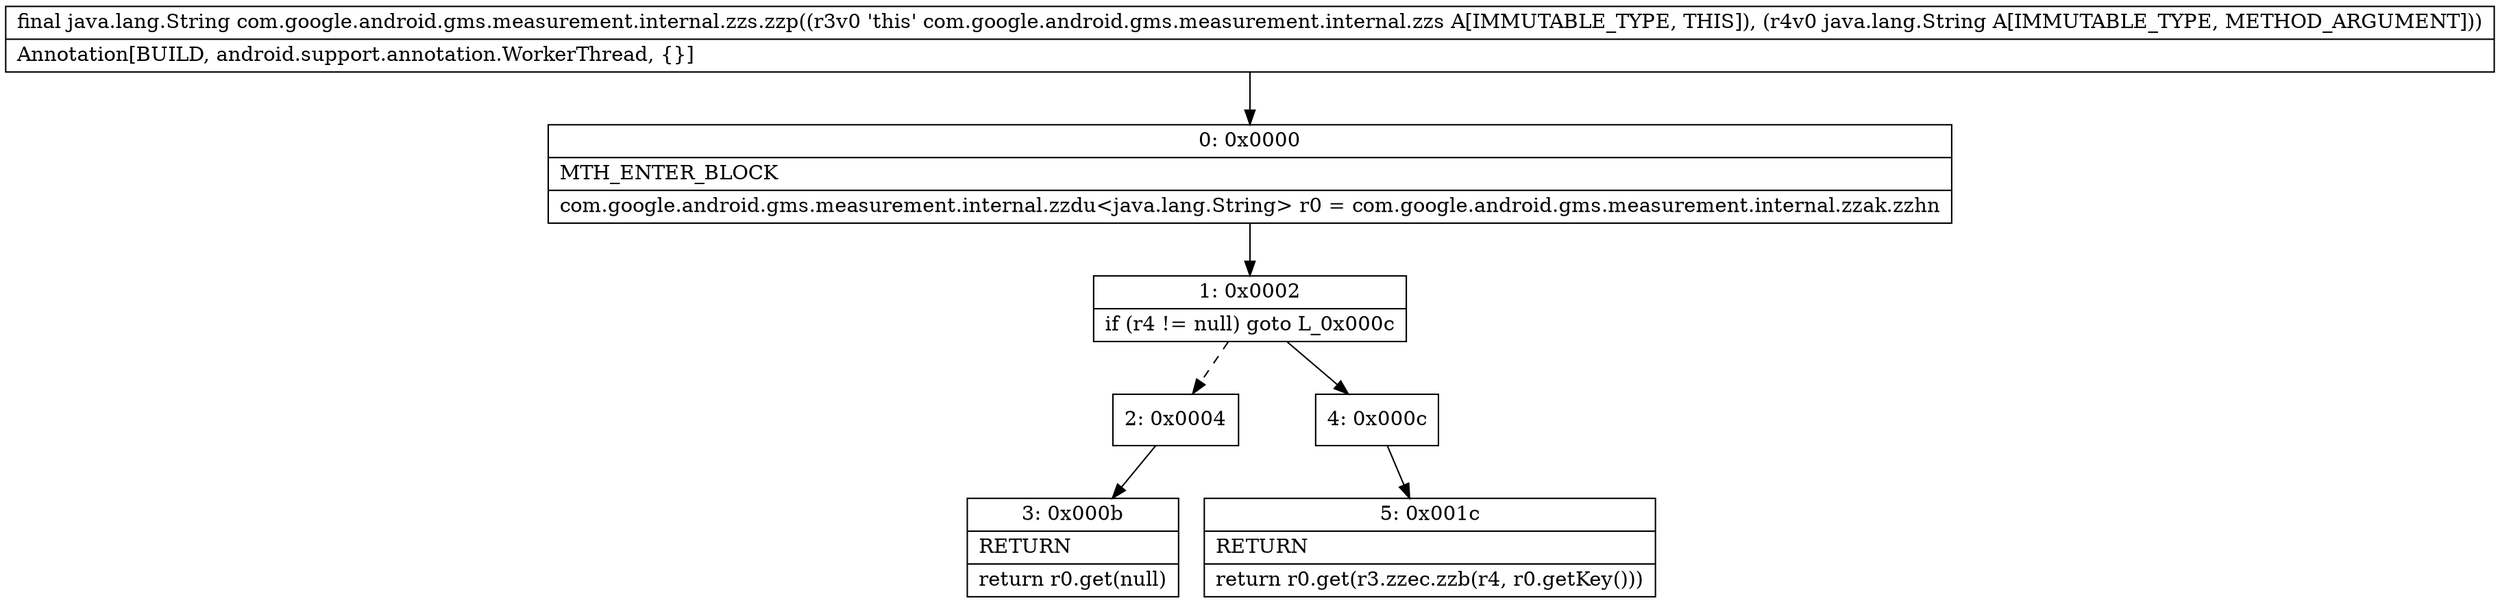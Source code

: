 digraph "CFG forcom.google.android.gms.measurement.internal.zzs.zzp(Ljava\/lang\/String;)Ljava\/lang\/String;" {
Node_0 [shape=record,label="{0\:\ 0x0000|MTH_ENTER_BLOCK\l|com.google.android.gms.measurement.internal.zzdu\<java.lang.String\> r0 = com.google.android.gms.measurement.internal.zzak.zzhn\l}"];
Node_1 [shape=record,label="{1\:\ 0x0002|if (r4 != null) goto L_0x000c\l}"];
Node_2 [shape=record,label="{2\:\ 0x0004}"];
Node_3 [shape=record,label="{3\:\ 0x000b|RETURN\l|return r0.get(null)\l}"];
Node_4 [shape=record,label="{4\:\ 0x000c}"];
Node_5 [shape=record,label="{5\:\ 0x001c|RETURN\l|return r0.get(r3.zzec.zzb(r4, r0.getKey()))\l}"];
MethodNode[shape=record,label="{final java.lang.String com.google.android.gms.measurement.internal.zzs.zzp((r3v0 'this' com.google.android.gms.measurement.internal.zzs A[IMMUTABLE_TYPE, THIS]), (r4v0 java.lang.String A[IMMUTABLE_TYPE, METHOD_ARGUMENT]))  | Annotation[BUILD, android.support.annotation.WorkerThread, \{\}]\l}"];
MethodNode -> Node_0;
Node_0 -> Node_1;
Node_1 -> Node_2[style=dashed];
Node_1 -> Node_4;
Node_2 -> Node_3;
Node_4 -> Node_5;
}

